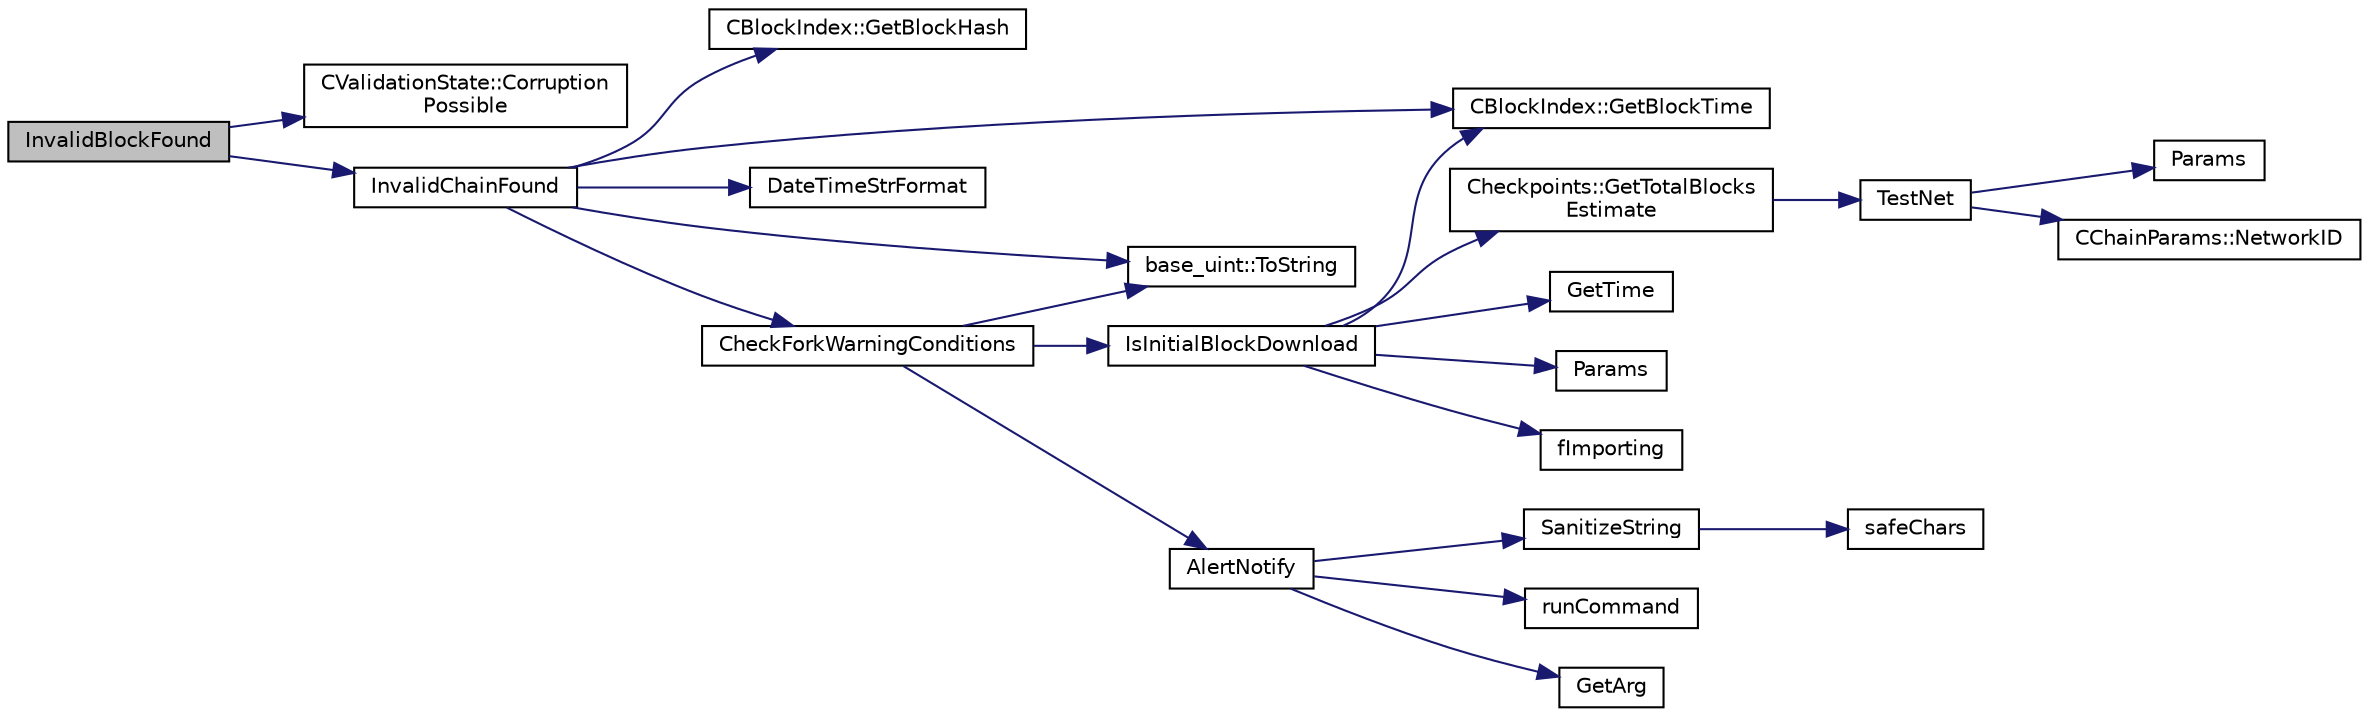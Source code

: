 digraph "InvalidBlockFound"
{
  edge [fontname="Helvetica",fontsize="10",labelfontname="Helvetica",labelfontsize="10"];
  node [fontname="Helvetica",fontsize="10",shape=record];
  rankdir="LR";
  Node3782 [label="InvalidBlockFound",height=0.2,width=0.4,color="black", fillcolor="grey75", style="filled", fontcolor="black"];
  Node3782 -> Node3783 [color="midnightblue",fontsize="10",style="solid",fontname="Helvetica"];
  Node3783 [label="CValidationState::Corruption\lPossible",height=0.2,width=0.4,color="black", fillcolor="white", style="filled",URL="$d5/df6/class_c_validation_state.html#add2b2dc505a8527fda32295b65bb636b"];
  Node3782 -> Node3784 [color="midnightblue",fontsize="10",style="solid",fontname="Helvetica"];
  Node3784 [label="InvalidChainFound",height=0.2,width=0.4,color="black", fillcolor="white", style="filled",URL="$dd/d7d/validation_8cpp.html#a13e27b2736226dd1e1cb3918eeb58153"];
  Node3784 -> Node3785 [color="midnightblue",fontsize="10",style="solid",fontname="Helvetica"];
  Node3785 [label="CBlockIndex::GetBlockHash",height=0.2,width=0.4,color="black", fillcolor="white", style="filled",URL="$d3/dbd/class_c_block_index.html#a98490a2788c65cdd6ae9002b004dd74c"];
  Node3784 -> Node3786 [color="midnightblue",fontsize="10",style="solid",fontname="Helvetica"];
  Node3786 [label="base_uint::ToString",height=0.2,width=0.4,color="black", fillcolor="white", style="filled",URL="$da/df7/classbase__uint.html#acccba4d9d51a0c36261718ca0cbb293b"];
  Node3784 -> Node3787 [color="midnightblue",fontsize="10",style="solid",fontname="Helvetica"];
  Node3787 [label="DateTimeStrFormat",height=0.2,width=0.4,color="black", fillcolor="white", style="filled",URL="$df/d2d/util_8cpp.html#a749bc6776c8ec72d7c5e4dea56aee415"];
  Node3784 -> Node3788 [color="midnightblue",fontsize="10",style="solid",fontname="Helvetica"];
  Node3788 [label="CBlockIndex::GetBlockTime",height=0.2,width=0.4,color="black", fillcolor="white", style="filled",URL="$d3/dbd/class_c_block_index.html#a9fe0d4463c07c466f66252e8eec25f5c"];
  Node3784 -> Node3789 [color="midnightblue",fontsize="10",style="solid",fontname="Helvetica"];
  Node3789 [label="CheckForkWarningConditions",height=0.2,width=0.4,color="black", fillcolor="white", style="filled",URL="$dd/d7d/validation_8cpp.html#acb209b9d0e17f884e1fe6c8ee14ebc79"];
  Node3789 -> Node3790 [color="midnightblue",fontsize="10",style="solid",fontname="Helvetica"];
  Node3790 [label="IsInitialBlockDownload",height=0.2,width=0.4,color="black", fillcolor="white", style="filled",URL="$dd/d7d/validation_8cpp.html#a5edcd96316574fd4a7f3ae0922a5cfd6",tooltip="Check whether we are doing an initial block download (synchronizing from disk or network) ..."];
  Node3790 -> Node3791 [color="midnightblue",fontsize="10",style="solid",fontname="Helvetica"];
  Node3791 [label="Checkpoints::GetTotalBlocks\lEstimate",height=0.2,width=0.4,color="black", fillcolor="white", style="filled",URL="$d5/d46/namespace_checkpoints.html#ac4dc0a0ba00009be52fee3eef694c2c0"];
  Node3791 -> Node3792 [color="midnightblue",fontsize="10",style="solid",fontname="Helvetica"];
  Node3792 [label="TestNet",height=0.2,width=0.4,color="black", fillcolor="white", style="filled",URL="$d7/ddb/chainparams_8h.html#abc8c1af875107f5eac0f327bd3b8363d"];
  Node3792 -> Node3793 [color="midnightblue",fontsize="10",style="solid",fontname="Helvetica"];
  Node3793 [label="Params",height=0.2,width=0.4,color="black", fillcolor="white", style="filled",URL="$d7/ddb/chainparams_8h.html#ace5c5b706d71a324a417dd2db394fd4a",tooltip="Return the currently selected parameters. "];
  Node3792 -> Node3794 [color="midnightblue",fontsize="10",style="solid",fontname="Helvetica"];
  Node3794 [label="CChainParams::NetworkID",height=0.2,width=0.4,color="black", fillcolor="white", style="filled",URL="$d1/d4f/class_c_chain_params.html#a90dc493ec0c0325c98c3ac06eb99862b"];
  Node3790 -> Node3795 [color="midnightblue",fontsize="10",style="solid",fontname="Helvetica"];
  Node3795 [label="GetTime",height=0.2,width=0.4,color="black", fillcolor="white", style="filled",URL="$df/d2d/util_8cpp.html#a46fac5fba8ba905b5f9acb364f5d8c6f"];
  Node3790 -> Node3788 [color="midnightblue",fontsize="10",style="solid",fontname="Helvetica"];
  Node3790 -> Node3796 [color="midnightblue",fontsize="10",style="solid",fontname="Helvetica"];
  Node3796 [label="Params",height=0.2,width=0.4,color="black", fillcolor="white", style="filled",URL="$df/dbf/chainparams_8cpp.html#ace5c5b706d71a324a417dd2db394fd4a",tooltip="Return the currently selected parameters. "];
  Node3790 -> Node3797 [color="midnightblue",fontsize="10",style="solid",fontname="Helvetica"];
  Node3797 [label="fImporting",height=0.2,width=0.4,color="black", fillcolor="white", style="filled",URL="$dd/d7d/validation_8cpp.html#a30436c6f8e34f6f70217dafd009f1815"];
  Node3789 -> Node3786 [color="midnightblue",fontsize="10",style="solid",fontname="Helvetica"];
  Node3789 -> Node3798 [color="midnightblue",fontsize="10",style="solid",fontname="Helvetica"];
  Node3798 [label="AlertNotify",height=0.2,width=0.4,color="black", fillcolor="white", style="filled",URL="$dd/d7d/validation_8cpp.html#a2d6ce6d55bb4a2aceef2131aef536548"];
  Node3798 -> Node3799 [color="midnightblue",fontsize="10",style="solid",fontname="Helvetica"];
  Node3799 [label="GetArg",height=0.2,width=0.4,color="black", fillcolor="white", style="filled",URL="$df/d2d/util_8cpp.html#a24f685720bf40370e5bd2a192ad50cd8",tooltip="Return string argument or default value. "];
  Node3798 -> Node3800 [color="midnightblue",fontsize="10",style="solid",fontname="Helvetica"];
  Node3800 [label="SanitizeString",height=0.2,width=0.4,color="black", fillcolor="white", style="filled",URL="$df/d2d/util_8cpp.html#ae204f01eeaadc5a85015a51f369a8356"];
  Node3800 -> Node3801 [color="midnightblue",fontsize="10",style="solid",fontname="Helvetica"];
  Node3801 [label="safeChars",height=0.2,width=0.4,color="black", fillcolor="white", style="filled",URL="$df/d2d/util_8cpp.html#a6d092bd7c79da717e183a52d90e0e61f"];
  Node3798 -> Node3802 [color="midnightblue",fontsize="10",style="solid",fontname="Helvetica"];
  Node3802 [label="runCommand",height=0.2,width=0.4,color="black", fillcolor="white", style="filled",URL="$df/d2d/util_8cpp.html#adf94c00a5ac719c92a2f1bb2f8b2167f"];
}
